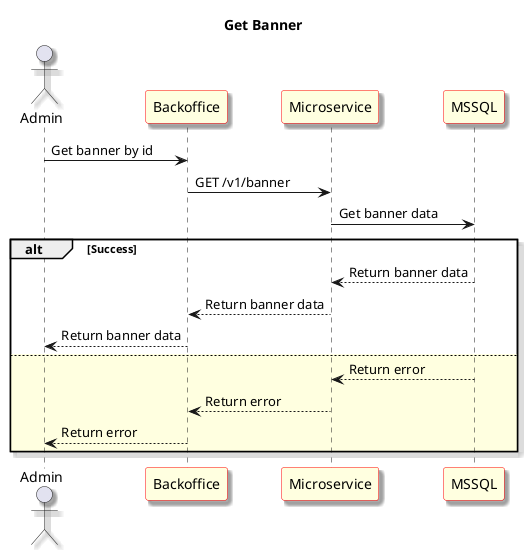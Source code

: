 @startuml Get Banner
skinparam shadowing true
skinparam sequence {
	ParticipantBackgroundColor LightYellow
	ParticipantBorderColor red
}
Title: Get Banner
actor "Admin" as User1
participant "Backoffice" as Frontend
participant "Microservice" as Microservice
participant "MSSQL" as Database

User1 -> Frontend: Get banner by id

Frontend -> Microservice: GET /v1/banner

Microservice -> Database: Get banner data

alt Success

Database --> Microservice: Return banner data

Microservice --> Frontend: Return banner data

Frontend --> User1: Return banner data

else #LightYellow

Database --> Microservice: Return error

Microservice --> Frontend: Return error

Frontend --> User1: Return error

end

@enduml